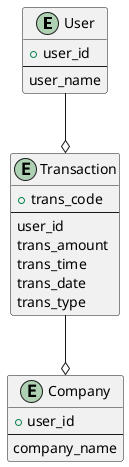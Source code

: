 @startuml
entity User {
  + user_id
  ---
  user_name
}

entity Transaction {
  + trans_code
  ---
  user_id
  trans_amount
  trans_time
  trans_date
  trans_type
}

entity Company {
  + user_id
  ---
  company_name
}

User --o Transaction
Transaction --o Company
@enduml